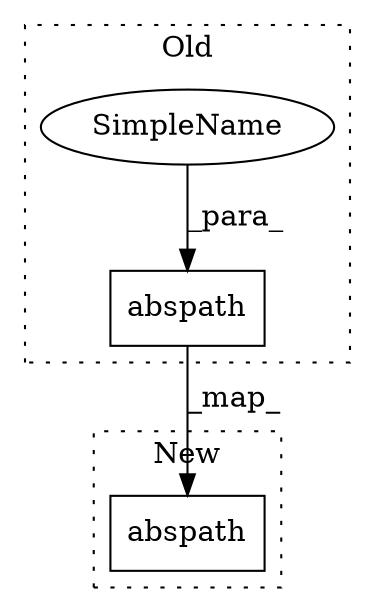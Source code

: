digraph G {
subgraph cluster0 {
1 [label="abspath" a="32" s="1161,1183" l="8,1" shape="box"];
3 [label="SimpleName" a="42" s="" l="" shape="ellipse"];
label = "Old";
style="dotted";
}
subgraph cluster1 {
2 [label="abspath" a="32" s="1549,1592" l="8,1" shape="box"];
label = "New";
style="dotted";
}
1 -> 2 [label="_map_"];
3 -> 1 [label="_para_"];
}